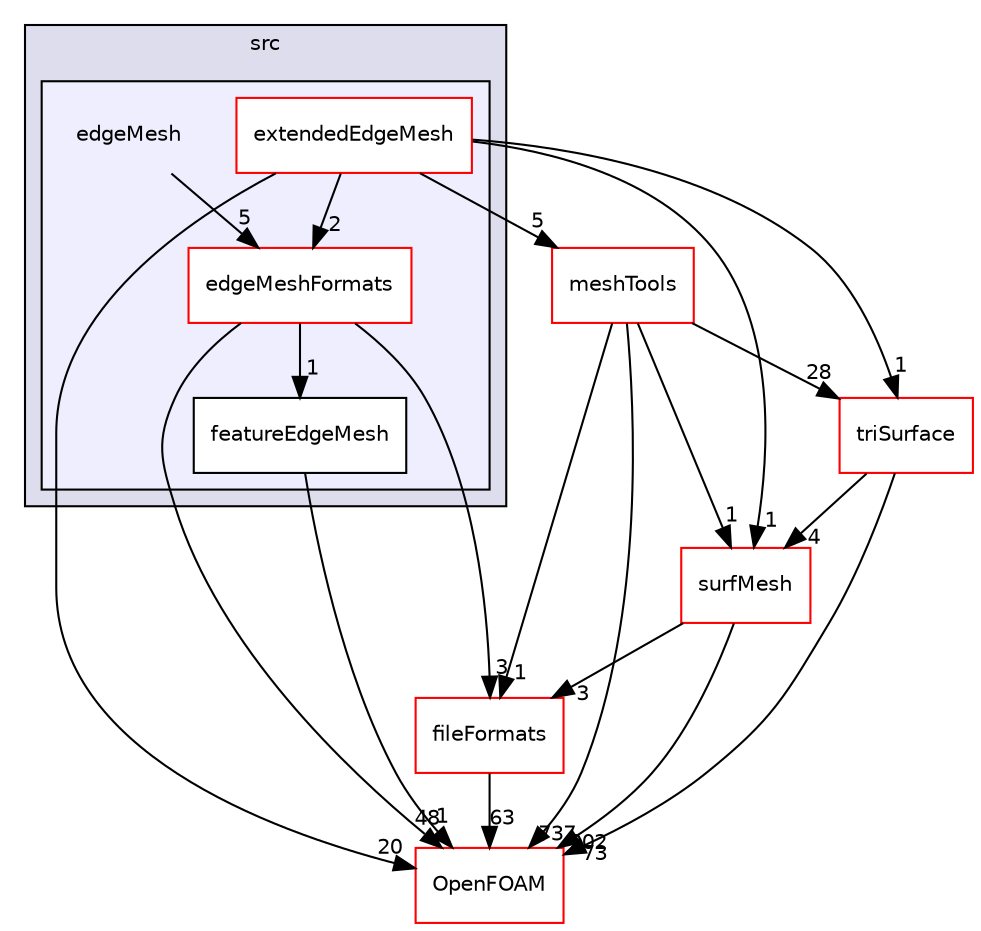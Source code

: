 digraph "src/edgeMesh" {
  bgcolor=transparent;
  compound=true
  node [ fontsize="10", fontname="Helvetica"];
  edge [ labelfontsize="10", labelfontname="Helvetica"];
  subgraph clusterdir_68267d1309a1af8e8297ef4c3efbcdba {
    graph [ bgcolor="#ddddee", pencolor="black", label="src" fontname="Helvetica", fontsize="10", URL="dir_68267d1309a1af8e8297ef4c3efbcdba.html"]
  subgraph clusterdir_547d95b1f800fe300ab8f22eec4ab7b0 {
    graph [ bgcolor="#eeeeff", pencolor="black", label="" URL="dir_547d95b1f800fe300ab8f22eec4ab7b0.html"];
    dir_547d95b1f800fe300ab8f22eec4ab7b0 [shape=plaintext label="edgeMesh"];
    dir_0b3f7f46c9dc13de0ea8114aee8c4107 [shape=box label="edgeMeshFormats" color="red" fillcolor="white" style="filled" URL="dir_0b3f7f46c9dc13de0ea8114aee8c4107.html"];
    dir_88a030b2d8ede3fd9e95a10007c872b4 [shape=box label="extendedEdgeMesh" color="red" fillcolor="white" style="filled" URL="dir_88a030b2d8ede3fd9e95a10007c872b4.html"];
    dir_6fe289b7d855a19ce128b10c5cc7c07b [shape=box label="featureEdgeMesh" color="black" fillcolor="white" style="filled" URL="dir_6fe289b7d855a19ce128b10c5cc7c07b.html"];
  }
  }
  dir_0a88fe22feb23ce5f078a04a1df67721 [shape=box label="surfMesh" color="red" URL="dir_0a88fe22feb23ce5f078a04a1df67721.html"];
  dir_b63c002b7559990bd414058641eb48ad [shape=box label="triSurface" color="red" URL="dir_b63c002b7559990bd414058641eb48ad.html"];
  dir_ae30ad0bef50cf391b24c614251bb9fd [shape=box label="meshTools" color="red" URL="dir_ae30ad0bef50cf391b24c614251bb9fd.html"];
  dir_b05602f37bb521a7142c0a3e200b5f35 [shape=box label="fileFormats" color="red" URL="dir_b05602f37bb521a7142c0a3e200b5f35.html"];
  dir_c5473ff19b20e6ec4dfe5c310b3778a8 [shape=box label="OpenFOAM" color="red" URL="dir_c5473ff19b20e6ec4dfe5c310b3778a8.html"];
  dir_0a88fe22feb23ce5f078a04a1df67721->dir_b05602f37bb521a7142c0a3e200b5f35 [headlabel="3", labeldistance=1.5 headhref="dir_002680_000881.html"];
  dir_0a88fe22feb23ce5f078a04a1df67721->dir_c5473ff19b20e6ec4dfe5c310b3778a8 [headlabel="202", labeldistance=1.5 headhref="dir_002680_001888.html"];
  dir_b63c002b7559990bd414058641eb48ad->dir_0a88fe22feb23ce5f078a04a1df67721 [headlabel="4", labeldistance=1.5 headhref="dir_002965_002680.html"];
  dir_b63c002b7559990bd414058641eb48ad->dir_c5473ff19b20e6ec4dfe5c310b3778a8 [headlabel="73", labeldistance=1.5 headhref="dir_002965_001888.html"];
  dir_ae30ad0bef50cf391b24c614251bb9fd->dir_0a88fe22feb23ce5f078a04a1df67721 [headlabel="1", labeldistance=1.5 headhref="dir_001742_002680.html"];
  dir_ae30ad0bef50cf391b24c614251bb9fd->dir_b63c002b7559990bd414058641eb48ad [headlabel="28", labeldistance=1.5 headhref="dir_001742_002965.html"];
  dir_ae30ad0bef50cf391b24c614251bb9fd->dir_b05602f37bb521a7142c0a3e200b5f35 [headlabel="1", labeldistance=1.5 headhref="dir_001742_000881.html"];
  dir_ae30ad0bef50cf391b24c614251bb9fd->dir_c5473ff19b20e6ec4dfe5c310b3778a8 [headlabel="737", labeldistance=1.5 headhref="dir_001742_001888.html"];
  dir_6fe289b7d855a19ce128b10c5cc7c07b->dir_c5473ff19b20e6ec4dfe5c310b3778a8 [headlabel="1", labeldistance=1.5 headhref="dir_000869_001888.html"];
  dir_b05602f37bb521a7142c0a3e200b5f35->dir_c5473ff19b20e6ec4dfe5c310b3778a8 [headlabel="63", labeldistance=1.5 headhref="dir_000881_001888.html"];
  dir_547d95b1f800fe300ab8f22eec4ab7b0->dir_0b3f7f46c9dc13de0ea8114aee8c4107 [headlabel="5", labeldistance=1.5 headhref="dir_000857_000858.html"];
  dir_0b3f7f46c9dc13de0ea8114aee8c4107->dir_6fe289b7d855a19ce128b10c5cc7c07b [headlabel="1", labeldistance=1.5 headhref="dir_000858_000869.html"];
  dir_0b3f7f46c9dc13de0ea8114aee8c4107->dir_b05602f37bb521a7142c0a3e200b5f35 [headlabel="3", labeldistance=1.5 headhref="dir_000858_000881.html"];
  dir_0b3f7f46c9dc13de0ea8114aee8c4107->dir_c5473ff19b20e6ec4dfe5c310b3778a8 [headlabel="48", labeldistance=1.5 headhref="dir_000858_001888.html"];
  dir_88a030b2d8ede3fd9e95a10007c872b4->dir_0a88fe22feb23ce5f078a04a1df67721 [headlabel="1", labeldistance=1.5 headhref="dir_000865_002680.html"];
  dir_88a030b2d8ede3fd9e95a10007c872b4->dir_b63c002b7559990bd414058641eb48ad [headlabel="1", labeldistance=1.5 headhref="dir_000865_002965.html"];
  dir_88a030b2d8ede3fd9e95a10007c872b4->dir_ae30ad0bef50cf391b24c614251bb9fd [headlabel="5", labeldistance=1.5 headhref="dir_000865_001742.html"];
  dir_88a030b2d8ede3fd9e95a10007c872b4->dir_0b3f7f46c9dc13de0ea8114aee8c4107 [headlabel="2", labeldistance=1.5 headhref="dir_000865_000858.html"];
  dir_88a030b2d8ede3fd9e95a10007c872b4->dir_c5473ff19b20e6ec4dfe5c310b3778a8 [headlabel="20", labeldistance=1.5 headhref="dir_000865_001888.html"];
}
